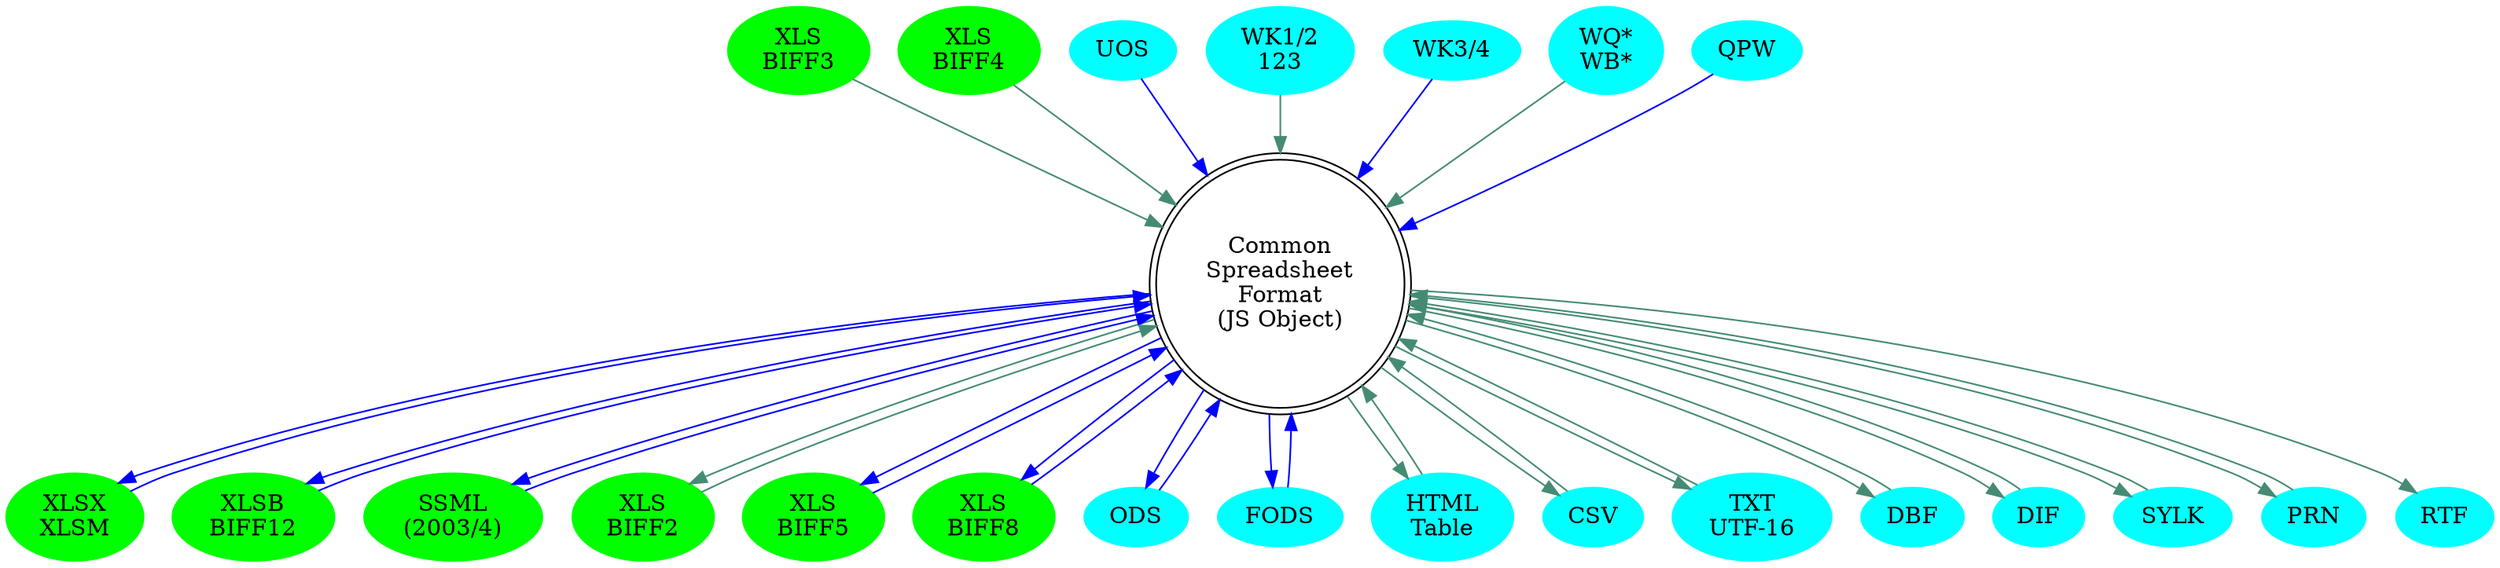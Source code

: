 digraph G {
	graph [mindist=0.1];
	csf [shape=doublecircle,label="Common\nSpreadsheet\nFormat\n(JS Object)"];
	subgraph XL {
		node  [style=filled,color=green];
		xlsx  [label="XLSX\nXLSM"];
		xlsb  [label="XLSB\nBIFF12"];
		xlml  [label="SSML\n(2003/4)"];
		xls2  [label="XLS\nBIFF2"];
		xls3  [label="XLS\nBIFF3"];
		xls4  [label="XLS\nBIFF4"];
		xls5  [label="XLS\nBIFF5"];
		xls8  [label="XLS\nBIFF8"];
	}

	subgraph OLD {
		node  [style=filled,color=cyan];
		ods   [label="ODS"];
		fods  [label="FODS"];
		uos   [label="UOS"];
		html  [label="HTML\nTable"];
		csv   [label="CSV"];
		txt   [label="TXT\nUTF-16"];
		dbf   [label="DBF"];
		dif   [label="DIF"];
		slk   [label="SYLK"];
		prn   [label="PRN"];
		rtf   [label="RTF"];
		wk1   [label="WK1/2\n123"];
		wk3   [label="WK3/4"];
		wqb   [label="WQ*\nWB*"];
		qpw   [label="QPW"];
	}

	subgraph WORKBOOK {
		edge [color=blue];
		csf -> xlsx
		xlsx -> csf
		csf -> xlsb
		xlsb -> csf
		csf -> xlml
		xlml -> csf
		csf -> xls5
		xls5 -> csf
		csf -> xls8
		xls8 -> csf
		ods -> csf
		csf -> ods
		fods -> csf
		csf -> fods
		uos -> csf
		wk3 -> csf
		qpw -> csf
	}
	subgraph WORKSHEET {
		edge [color=aquamarine4];
		xls2 -> csf
		csf -> xls2
		xls3 -> csf
		xls4 -> csf
		csf -> slk
		slk -> csf
		csf -> dif
		wk1 -> csf
		wqb -> csf
		dif -> csf
		csf -> rtf
		prn -> csf
		csf -> prn
		csv -> csf
		csf -> csv
		txt -> csf
		csf -> txt
		dbf -> csf
		csf -> dbf
		html -> csf
		csf -> html
	}
}
